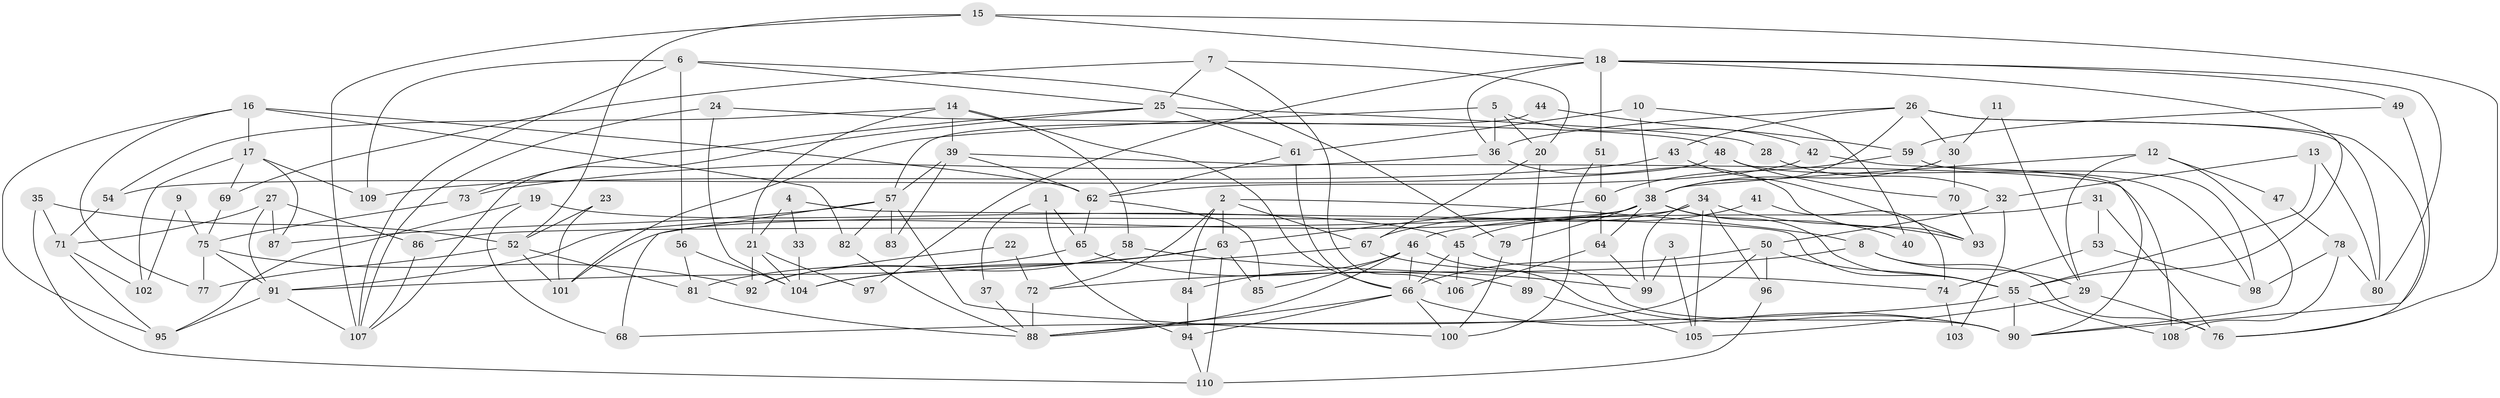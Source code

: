 // coarse degree distribution, {5: 0.14084507042253522, 4: 0.19718309859154928, 2: 0.09859154929577464, 6: 0.1267605633802817, 10: 0.014084507042253521, 9: 0.04225352112676056, 3: 0.19718309859154928, 8: 0.056338028169014086, 7: 0.08450704225352113, 1: 0.014084507042253521, 11: 0.028169014084507043}
// Generated by graph-tools (version 1.1) at 2025/23/03/03/25 07:23:55]
// undirected, 110 vertices, 220 edges
graph export_dot {
graph [start="1"]
  node [color=gray90,style=filled];
  1;
  2;
  3;
  4;
  5;
  6;
  7;
  8;
  9;
  10;
  11;
  12;
  13;
  14;
  15;
  16;
  17;
  18;
  19;
  20;
  21;
  22;
  23;
  24;
  25;
  26;
  27;
  28;
  29;
  30;
  31;
  32;
  33;
  34;
  35;
  36;
  37;
  38;
  39;
  40;
  41;
  42;
  43;
  44;
  45;
  46;
  47;
  48;
  49;
  50;
  51;
  52;
  53;
  54;
  55;
  56;
  57;
  58;
  59;
  60;
  61;
  62;
  63;
  64;
  65;
  66;
  67;
  68;
  69;
  70;
  71;
  72;
  73;
  74;
  75;
  76;
  77;
  78;
  79;
  80;
  81;
  82;
  83;
  84;
  85;
  86;
  87;
  88;
  89;
  90;
  91;
  92;
  93;
  94;
  95;
  96;
  97;
  98;
  99;
  100;
  101;
  102;
  103;
  104;
  105;
  106;
  107;
  108;
  109;
  110;
  1 -- 94;
  1 -- 65;
  1 -- 37;
  2 -- 67;
  2 -- 63;
  2 -- 8;
  2 -- 72;
  2 -- 84;
  3 -- 105;
  3 -- 99;
  4 -- 55;
  4 -- 21;
  4 -- 33;
  5 -- 101;
  5 -- 42;
  5 -- 20;
  5 -- 36;
  6 -- 56;
  6 -- 79;
  6 -- 25;
  6 -- 107;
  6 -- 109;
  7 -- 25;
  7 -- 106;
  7 -- 20;
  7 -- 69;
  8 -- 72;
  8 -- 29;
  8 -- 76;
  9 -- 102;
  9 -- 75;
  10 -- 38;
  10 -- 61;
  10 -- 40;
  11 -- 30;
  11 -- 29;
  12 -- 38;
  12 -- 29;
  12 -- 47;
  12 -- 90;
  13 -- 80;
  13 -- 55;
  13 -- 32;
  14 -- 66;
  14 -- 39;
  14 -- 21;
  14 -- 54;
  14 -- 58;
  15 -- 18;
  15 -- 107;
  15 -- 52;
  15 -- 76;
  16 -- 62;
  16 -- 95;
  16 -- 17;
  16 -- 77;
  16 -- 82;
  17 -- 69;
  17 -- 87;
  17 -- 102;
  17 -- 109;
  18 -- 80;
  18 -- 55;
  18 -- 36;
  18 -- 49;
  18 -- 51;
  18 -- 97;
  19 -- 45;
  19 -- 68;
  19 -- 95;
  20 -- 67;
  20 -- 89;
  21 -- 104;
  21 -- 92;
  21 -- 97;
  22 -- 72;
  22 -- 92;
  23 -- 101;
  23 -- 52;
  24 -- 48;
  24 -- 107;
  24 -- 104;
  25 -- 107;
  25 -- 28;
  25 -- 61;
  25 -- 73;
  26 -- 76;
  26 -- 36;
  26 -- 30;
  26 -- 38;
  26 -- 43;
  26 -- 80;
  27 -- 91;
  27 -- 71;
  27 -- 86;
  27 -- 87;
  28 -- 32;
  29 -- 76;
  29 -- 105;
  30 -- 38;
  30 -- 70;
  31 -- 76;
  31 -- 46;
  31 -- 53;
  32 -- 50;
  32 -- 103;
  33 -- 104;
  34 -- 67;
  34 -- 93;
  34 -- 96;
  34 -- 99;
  34 -- 101;
  34 -- 105;
  35 -- 52;
  35 -- 110;
  35 -- 71;
  36 -- 73;
  36 -- 93;
  37 -- 88;
  38 -- 86;
  38 -- 40;
  38 -- 55;
  38 -- 64;
  38 -- 79;
  38 -- 91;
  39 -- 62;
  39 -- 57;
  39 -- 83;
  39 -- 108;
  41 -- 45;
  41 -- 74;
  42 -- 62;
  42 -- 90;
  43 -- 109;
  43 -- 93;
  44 -- 57;
  44 -- 59;
  45 -- 66;
  45 -- 90;
  45 -- 106;
  46 -- 90;
  46 -- 85;
  46 -- 66;
  46 -- 84;
  46 -- 88;
  47 -- 78;
  48 -- 54;
  48 -- 70;
  48 -- 98;
  49 -- 90;
  49 -- 59;
  50 -- 66;
  50 -- 55;
  50 -- 88;
  50 -- 96;
  51 -- 100;
  51 -- 60;
  52 -- 77;
  52 -- 81;
  52 -- 101;
  53 -- 98;
  53 -- 74;
  54 -- 71;
  55 -- 90;
  55 -- 68;
  55 -- 108;
  56 -- 104;
  56 -- 81;
  57 -- 87;
  57 -- 82;
  57 -- 68;
  57 -- 83;
  57 -- 100;
  58 -- 92;
  58 -- 99;
  59 -- 60;
  59 -- 98;
  60 -- 64;
  60 -- 63;
  61 -- 66;
  61 -- 62;
  62 -- 65;
  62 -- 85;
  63 -- 110;
  63 -- 85;
  63 -- 91;
  63 -- 104;
  64 -- 99;
  64 -- 106;
  65 -- 81;
  65 -- 89;
  66 -- 88;
  66 -- 90;
  66 -- 94;
  66 -- 100;
  67 -- 104;
  67 -- 74;
  69 -- 75;
  70 -- 93;
  71 -- 95;
  71 -- 102;
  72 -- 88;
  73 -- 75;
  74 -- 103;
  75 -- 91;
  75 -- 77;
  75 -- 92;
  78 -- 98;
  78 -- 108;
  78 -- 80;
  79 -- 100;
  81 -- 88;
  82 -- 88;
  84 -- 94;
  86 -- 107;
  89 -- 105;
  91 -- 95;
  91 -- 107;
  94 -- 110;
  96 -- 110;
}
